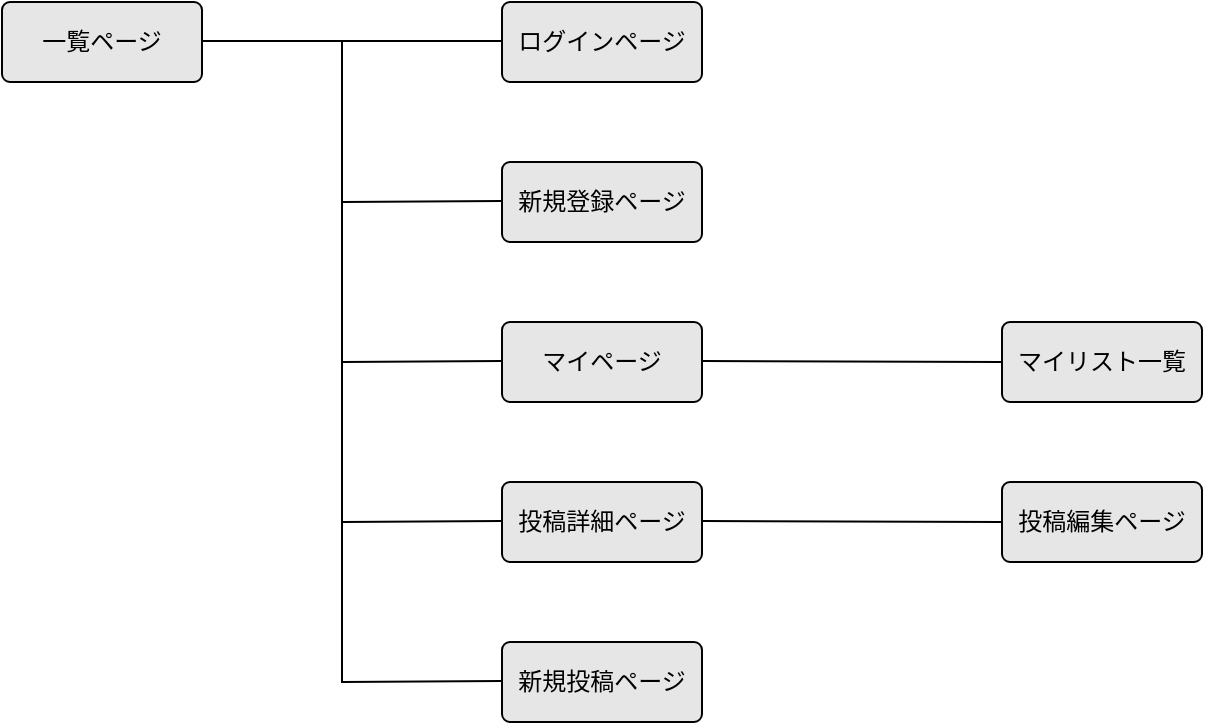 <mxfile>
    <diagram id="-ZX2zn1RC_QXqrCiCqpL" name="ページ2">
        <mxGraphModel dx="157" dy="284" grid="1" gridSize="10" guides="1" tooltips="1" connect="1" arrows="1" fold="1" page="1" pageScale="1" pageWidth="827" pageHeight="1169" math="0" shadow="0">
            <root>
                <mxCell id="0"/>
                <mxCell id="1" parent="0"/>
                <mxCell id="w58ofsxpuHxD1DwSp3yk-1" value="一覧ページ" style="rounded=1;arcSize=10;whiteSpace=wrap;html=1;align=center;shadow=0;fillColor=#E6E6E6;" parent="1" vertex="1">
                    <mxGeometry x="70" y="120" width="100" height="40" as="geometry"/>
                </mxCell>
                <mxCell id="w58ofsxpuHxD1DwSp3yk-2" value="ログインページ" style="rounded=1;arcSize=10;whiteSpace=wrap;html=1;align=center;shadow=0;fillColor=#E6E6E6;" parent="1" vertex="1">
                    <mxGeometry x="320" y="120" width="100" height="40" as="geometry"/>
                </mxCell>
                <mxCell id="w58ofsxpuHxD1DwSp3yk-3" value="新規登録ページ" style="rounded=1;arcSize=10;whiteSpace=wrap;html=1;align=center;shadow=0;fillColor=#E6E6E6;" parent="1" vertex="1">
                    <mxGeometry x="320" y="200" width="100" height="40" as="geometry"/>
                </mxCell>
                <mxCell id="w58ofsxpuHxD1DwSp3yk-4" value="マイページ" style="rounded=1;arcSize=10;whiteSpace=wrap;html=1;align=center;shadow=0;fillColor=#E6E6E6;" parent="1" vertex="1">
                    <mxGeometry x="320" y="280" width="100" height="40" as="geometry"/>
                </mxCell>
                <mxCell id="w58ofsxpuHxD1DwSp3yk-5" value="投稿詳細ページ" style="rounded=1;arcSize=10;whiteSpace=wrap;html=1;align=center;shadow=0;fillColor=#E6E6E6;" parent="1" vertex="1">
                    <mxGeometry x="320" y="360" width="100" height="40" as="geometry"/>
                </mxCell>
                <mxCell id="w58ofsxpuHxD1DwSp3yk-6" value="新規投稿ページ" style="rounded=1;arcSize=10;whiteSpace=wrap;html=1;align=center;shadow=0;fillColor=#E6E6E6;" parent="1" vertex="1">
                    <mxGeometry x="320" y="440" width="100" height="40" as="geometry"/>
                </mxCell>
                <mxCell id="w58ofsxpuHxD1DwSp3yk-7" value="投稿編集ページ" style="rounded=1;arcSize=10;whiteSpace=wrap;html=1;align=center;shadow=0;fillColor=#E6E6E6;" parent="1" vertex="1">
                    <mxGeometry x="570" y="360" width="100" height="40" as="geometry"/>
                </mxCell>
                <mxCell id="w58ofsxpuHxD1DwSp3yk-8" value="マイリスト一覧" style="rounded=1;arcSize=10;whiteSpace=wrap;html=1;align=center;shadow=0;fillColor=#E6E6E6;" parent="1" vertex="1">
                    <mxGeometry x="570" y="280" width="100" height="40" as="geometry"/>
                </mxCell>
                <mxCell id="w58ofsxpuHxD1DwSp3yk-12" value="" style="endArrow=none;html=1;rounded=0;startSize=15;endSize=15;jumpSize=6;" parent="1" edge="1">
                    <mxGeometry relative="1" as="geometry">
                        <mxPoint x="170" y="139.5" as="sourcePoint"/>
                        <mxPoint x="320" y="139.5" as="targetPoint"/>
                    </mxGeometry>
                </mxCell>
                <mxCell id="w58ofsxpuHxD1DwSp3yk-13" value="" style="endArrow=none;html=1;rounded=0;startSize=15;endSize=15;jumpSize=6;" parent="1" edge="1">
                    <mxGeometry relative="1" as="geometry">
                        <mxPoint x="240" y="140" as="sourcePoint"/>
                        <mxPoint x="320" y="219.5" as="targetPoint"/>
                        <Array as="points">
                            <mxPoint x="240" y="220"/>
                        </Array>
                    </mxGeometry>
                </mxCell>
                <mxCell id="w58ofsxpuHxD1DwSp3yk-14" value="" style="endArrow=none;html=1;rounded=0;startSize=15;endSize=15;jumpSize=6;" parent="1" edge="1">
                    <mxGeometry relative="1" as="geometry">
                        <mxPoint x="240" y="220" as="sourcePoint"/>
                        <mxPoint x="320" y="299.5" as="targetPoint"/>
                        <Array as="points">
                            <mxPoint x="240" y="300"/>
                        </Array>
                    </mxGeometry>
                </mxCell>
                <mxCell id="w58ofsxpuHxD1DwSp3yk-15" value="" style="endArrow=none;html=1;rounded=0;startSize=15;endSize=15;jumpSize=6;" parent="1" edge="1">
                    <mxGeometry relative="1" as="geometry">
                        <mxPoint x="240" y="300" as="sourcePoint"/>
                        <mxPoint x="320" y="379.5" as="targetPoint"/>
                        <Array as="points">
                            <mxPoint x="240" y="380"/>
                        </Array>
                    </mxGeometry>
                </mxCell>
                <mxCell id="w58ofsxpuHxD1DwSp3yk-16" value="" style="endArrow=none;html=1;rounded=0;startSize=15;endSize=15;jumpSize=6;" parent="1" edge="1">
                    <mxGeometry relative="1" as="geometry">
                        <mxPoint x="240" y="380" as="sourcePoint"/>
                        <mxPoint x="320" y="459.5" as="targetPoint"/>
                        <Array as="points">
                            <mxPoint x="240" y="460"/>
                        </Array>
                    </mxGeometry>
                </mxCell>
                <mxCell id="w58ofsxpuHxD1DwSp3yk-17" value="" style="endArrow=none;html=1;rounded=0;startSize=15;endSize=15;jumpSize=6;" parent="1" edge="1">
                    <mxGeometry relative="1" as="geometry">
                        <mxPoint x="420" y="299.5" as="sourcePoint"/>
                        <mxPoint x="570" y="300" as="targetPoint"/>
                    </mxGeometry>
                </mxCell>
                <mxCell id="w58ofsxpuHxD1DwSp3yk-18" value="" style="endArrow=none;html=1;rounded=0;startSize=15;endSize=15;jumpSize=6;" parent="1" edge="1">
                    <mxGeometry relative="1" as="geometry">
                        <mxPoint x="420" y="379.5" as="sourcePoint"/>
                        <mxPoint x="570" y="380" as="targetPoint"/>
                    </mxGeometry>
                </mxCell>
            </root>
        </mxGraphModel>
    </diagram>
    <diagram id="Ll0oB9x8ekM-a3U82Xqc" name="ページ1">
        <mxGraphModel dx="157" dy="284" grid="1" gridSize="10" guides="1" tooltips="1" connect="1" arrows="1" fold="1" page="1" pageScale="1" pageWidth="827" pageHeight="1169" math="0" shadow="0">
            <root>
                <mxCell id="0"/>
                <mxCell id="1" parent="0"/>
                <mxCell id="2" value="user" style="swimlane;fontStyle=0;childLayout=stackLayout;horizontal=1;startSize=26;horizontalStack=0;resizeParent=1;resizeParentMax=0;resizeLast=0;collapsible=1;marginBottom=0;align=center;fontSize=14;" parent="1" vertex="1">
                    <mxGeometry x="360" y="80" width="280" height="206" as="geometry">
                        <mxRectangle x="334" y="80" width="70" height="30" as="alternateBounds"/>
                    </mxGeometry>
                </mxCell>
                <mxCell id="5" value="user_name (string型,NOT NULL)" style="text;strokeColor=none;fillColor=none;spacingLeft=4;spacingRight=4;overflow=hidden;rotatable=0;points=[[0,0.5],[1,0.5]];portConstraint=eastwest;fontSize=12;" parent="2" vertex="1">
                    <mxGeometry y="26" width="280" height="30" as="geometry"/>
                </mxCell>
                <mxCell id="23" value="occupation_id (integer型,NOT NULL)" style="text;strokeColor=none;fillColor=none;spacingLeft=4;spacingRight=4;overflow=hidden;rotatable=0;points=[[0,0.5],[1,0.5]];portConstraint=eastwest;fontSize=12;" parent="2" vertex="1">
                    <mxGeometry y="56" width="280" height="30" as="geometry"/>
                </mxCell>
                <mxCell id="26" value="first_name (string型,NOT NULL)" style="text;strokeColor=none;fillColor=none;spacingLeft=4;spacingRight=4;overflow=hidden;rotatable=0;points=[[0,0.5],[1,0.5]];portConstraint=eastwest;fontSize=12;" parent="2" vertex="1">
                    <mxGeometry y="86" width="280" height="30" as="geometry"/>
                </mxCell>
                <mxCell id="27" value="last_name (string型,NOT NULL)" style="text;strokeColor=none;fillColor=none;spacingLeft=4;spacingRight=4;overflow=hidden;rotatable=0;points=[[0,0.5],[1,0.5]];portConstraint=eastwest;fontSize=12;" parent="2" vertex="1">
                    <mxGeometry y="116" width="280" height="30" as="geometry"/>
                </mxCell>
                <mxCell id="28" value="email (string型,NOT NULL,ユニーク制約)" style="text;strokeColor=none;fillColor=none;spacingLeft=4;spacingRight=4;overflow=hidden;rotatable=0;points=[[0,0.5],[1,0.5]];portConstraint=eastwest;fontSize=12;" parent="2" vertex="1">
                    <mxGeometry y="146" width="280" height="30" as="geometry"/>
                </mxCell>
                <mxCell id="29" value="password (string型,NOT NULL)" style="text;strokeColor=none;fillColor=none;spacingLeft=4;spacingRight=4;overflow=hidden;rotatable=0;points=[[0,0.5],[1,0.5]];portConstraint=eastwest;fontSize=12;" parent="2" vertex="1">
                    <mxGeometry y="176" width="280" height="30" as="geometry"/>
                </mxCell>
                <mxCell id="6" value="mylist" style="swimlane;fontStyle=0;childLayout=stackLayout;horizontal=1;startSize=26;horizontalStack=0;resizeParent=1;resizeParentMax=0;resizeLast=0;collapsible=1;marginBottom=0;align=center;fontSize=14;" parent="1" vertex="1">
                    <mxGeometry y="320" width="280" height="86" as="geometry"/>
                </mxCell>
                <mxCell id="7" value="user (references型,NOT NULL,外部キー)" style="text;strokeColor=none;fillColor=none;spacingLeft=4;spacingRight=4;overflow=hidden;rotatable=0;points=[[0,0.5],[1,0.5]];portConstraint=eastwest;fontSize=12;" parent="6" vertex="1">
                    <mxGeometry y="26" width="280" height="30" as="geometry"/>
                </mxCell>
                <mxCell id="8" value="reha(references型,NOT NULL,外部キー)" style="text;strokeColor=none;fillColor=none;spacingLeft=4;spacingRight=4;overflow=hidden;rotatable=0;points=[[0,0.5],[1,0.5]];portConstraint=eastwest;fontSize=12;" parent="6" vertex="1">
                    <mxGeometry y="56" width="280" height="30" as="geometry"/>
                </mxCell>
                <mxCell id="10" value="reha" style="swimlane;fontStyle=0;childLayout=stackLayout;horizontal=1;startSize=26;horizontalStack=0;resizeParent=1;resizeParentMax=0;resizeLast=0;collapsible=1;marginBottom=0;align=center;fontSize=14;" parent="1" vertex="1">
                    <mxGeometry x="360" y="480" width="280" height="266" as="geometry"/>
                </mxCell>
                <mxCell id="11" value="category (string型,NOT NULL)" style="text;strokeColor=none;fillColor=none;spacingLeft=4;spacingRight=4;overflow=hidden;rotatable=0;points=[[0,0.5],[1,0.5]];portConstraint=eastwest;fontSize=12;" parent="10" vertex="1">
                    <mxGeometry y="26" width="280" height="30" as="geometry"/>
                </mxCell>
                <mxCell id="12" value=" disease (string型,NOT NULL)" style="text;strokeColor=none;fillColor=none;spacingLeft=4;spacingRight=4;overflow=hidden;rotatable=0;points=[[0,0.5],[1,0.5]];portConstraint=eastwest;fontSize=12;" parent="10" vertex="1">
                    <mxGeometry y="56" width="280" height="30" as="geometry"/>
                </mxCell>
                <mxCell id="30" value="complications (text型,NOT NULL)" style="text;strokeColor=none;fillColor=none;spacingLeft=4;spacingRight=4;overflow=hidden;rotatable=0;points=[[0,0.5],[1,0.5]];portConstraint=eastwest;fontSize=12;" parent="10" vertex="1">
                    <mxGeometry y="86" width="280" height="30" as="geometry"/>
                </mxCell>
                <mxCell id="37" value="personality (text型,NOT NULL)" style="text;strokeColor=none;fillColor=none;spacingLeft=4;spacingRight=4;overflow=hidden;rotatable=0;points=[[0,0.5],[1,0.5]];portConstraint=eastwest;fontSize=12;" parent="10" vertex="1">
                    <mxGeometry y="116" width="280" height="30" as="geometry"/>
                </mxCell>
                <mxCell id="36" value="rehabilitation (text型,NOT NULL)" style="text;strokeColor=none;fillColor=none;spacingLeft=4;spacingRight=4;overflow=hidden;rotatable=0;points=[[0,0.5],[1,0.5]];portConstraint=eastwest;fontSize=12;" parent="10" vertex="1">
                    <mxGeometry y="146" width="280" height="30" as="geometry"/>
                </mxCell>
                <mxCell id="38" value="evidence_id (integer型,NOT NULL)" style="text;strokeColor=none;fillColor=none;spacingLeft=4;spacingRight=4;overflow=hidden;rotatable=0;points=[[0,0.5],[1,0.5]];portConstraint=eastwest;fontSize=12;shadow=0;" parent="10" vertex="1">
                    <mxGeometry y="176" width="280" height="30" as="geometry"/>
                </mxCell>
                <mxCell id="39" value="keyword (string型,NOT NULL)" style="text;strokeColor=none;fillColor=none;spacingLeft=4;spacingRight=4;overflow=hidden;rotatable=0;points=[[0,0.5],[1,0.5]];portConstraint=eastwest;fontSize=12;shadow=0;" parent="10" vertex="1">
                    <mxGeometry y="206" width="280" height="30" as="geometry"/>
                </mxCell>
                <mxCell id="40" value="user (references型,NOT NULL,外部キー)" style="text;strokeColor=none;fillColor=none;spacingLeft=4;spacingRight=4;overflow=hidden;rotatable=0;points=[[0,0.5],[1,0.5]];portConstraint=eastwest;fontSize=12;shadow=0;" parent="10" vertex="1">
                    <mxGeometry y="236" width="280" height="30" as="geometry"/>
                </mxCell>
                <mxCell id="14" value="comment" style="swimlane;fontStyle=0;childLayout=stackLayout;horizontal=1;startSize=26;horizontalStack=0;resizeParent=1;resizeParentMax=0;resizeLast=0;collapsible=1;marginBottom=0;align=center;fontSize=14;" parent="1" vertex="1">
                    <mxGeometry x="720" y="320" width="280" height="116" as="geometry"/>
                </mxCell>
                <mxCell id="15" value="comment_content  (text型,NOT NULL)" style="text;strokeColor=none;fillColor=none;spacingLeft=4;spacingRight=4;overflow=hidden;rotatable=0;points=[[0,0.5],[1,0.5]];portConstraint=eastwest;fontSize=12;" parent="14" vertex="1">
                    <mxGeometry y="26" width="280" height="30" as="geometry"/>
                </mxCell>
                <mxCell id="41" value="user (references型,NOT NULL,外部キー)" style="text;strokeColor=none;fillColor=none;spacingLeft=4;spacingRight=4;overflow=hidden;rotatable=0;points=[[0,0.5],[1,0.5]];portConstraint=eastwest;fontSize=12;shadow=0;" parent="14" vertex="1">
                    <mxGeometry y="56" width="280" height="30" as="geometry"/>
                </mxCell>
                <mxCell id="43" value="reha(references型,NOT NULL,外部キー)" style="text;strokeColor=none;fillColor=none;spacingLeft=4;spacingRight=4;overflow=hidden;rotatable=0;points=[[0,0.5],[1,0.5]];portConstraint=eastwest;fontSize=12;shadow=0;" parent="14" vertex="1">
                    <mxGeometry y="86" width="280" height="30" as="geometry"/>
                </mxCell>
                <mxCell id="49" value="" style="endArrow=ERoneToMany;html=1;rounded=0;entryX=0.5;entryY=0;entryDx=0;entryDy=0;startArrow=ERone;startFill=0;endFill=0;endSize=15;startSize=15;" parent="1" target="14" edge="1">
                    <mxGeometry relative="1" as="geometry">
                        <mxPoint x="640" y="200" as="sourcePoint"/>
                        <mxPoint x="800" y="200" as="targetPoint"/>
                        <Array as="points">
                            <mxPoint x="860" y="200"/>
                        </Array>
                    </mxGeometry>
                </mxCell>
                <mxCell id="50" value="" style="endArrow=ERone;html=1;rounded=0;entryX=-0.006;entryY=0.102;entryDx=0;entryDy=0;entryPerimeter=0;exitX=0.5;exitY=0;exitDx=0;exitDy=0;startArrow=ERoneToMany;startFill=0;endFill=0;endSize=15;startSize=15;" parent="1" source="6" target="27" edge="1">
                    <mxGeometry relative="1" as="geometry">
                        <mxPoint x="160" y="200" as="sourcePoint"/>
                        <mxPoint x="320" y="200" as="targetPoint"/>
                        <Array as="points">
                            <mxPoint x="140" y="199"/>
                        </Array>
                    </mxGeometry>
                </mxCell>
                <mxCell id="51" value="" style="endArrow=ERone;html=1;rounded=0;startArrow=ERoneToMany;startFill=0;endFill=0;endSize=15;startSize=15;" parent="1" edge="1">
                    <mxGeometry relative="1" as="geometry">
                        <mxPoint x="140" y="410" as="sourcePoint"/>
                        <mxPoint x="360" y="600" as="targetPoint"/>
                        <Array as="points">
                            <mxPoint x="140" y="600"/>
                        </Array>
                    </mxGeometry>
                </mxCell>
                <mxCell id="52" value="" style="endArrow=ERoneToMany;html=1;rounded=0;entryX=0.49;entryY=1.137;entryDx=0;entryDy=0;entryPerimeter=0;endFill=0;startArrow=ERone;startFill=0;endSize=15;jumpSize=6;startSize=15;" parent="1" target="43" edge="1">
                    <mxGeometry relative="1" as="geometry">
                        <mxPoint x="640" y="600" as="sourcePoint"/>
                        <mxPoint x="800" y="600" as="targetPoint"/>
                        <Array as="points">
                            <mxPoint x="857" y="600"/>
                        </Array>
                    </mxGeometry>
                </mxCell>
            </root>
        </mxGraphModel>
    </diagram>
</mxfile>